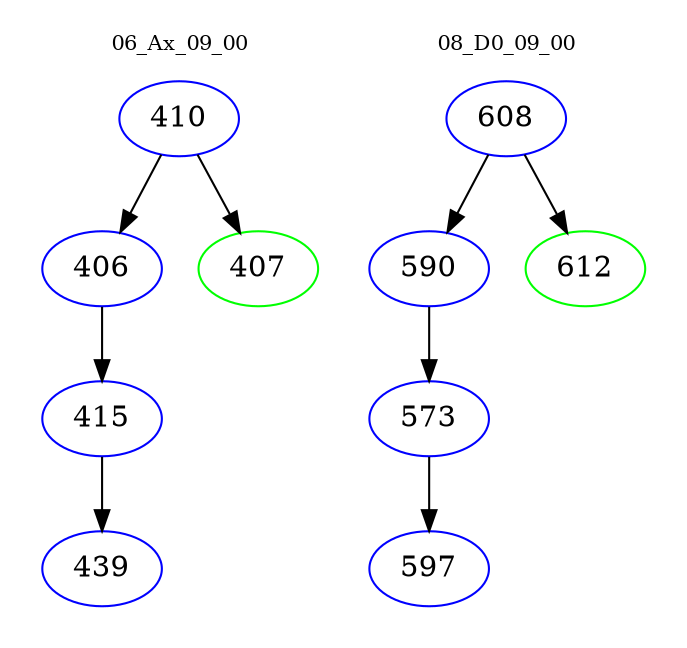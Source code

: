 digraph{
subgraph cluster_0 {
color = white
label = "06_Ax_09_00";
fontsize=10;
T0_410 [label="410", color="blue"]
T0_410 -> T0_406 [color="black"]
T0_406 [label="406", color="blue"]
T0_406 -> T0_415 [color="black"]
T0_415 [label="415", color="blue"]
T0_415 -> T0_439 [color="black"]
T0_439 [label="439", color="blue"]
T0_410 -> T0_407 [color="black"]
T0_407 [label="407", color="green"]
}
subgraph cluster_1 {
color = white
label = "08_D0_09_00";
fontsize=10;
T1_608 [label="608", color="blue"]
T1_608 -> T1_590 [color="black"]
T1_590 [label="590", color="blue"]
T1_590 -> T1_573 [color="black"]
T1_573 [label="573", color="blue"]
T1_573 -> T1_597 [color="black"]
T1_597 [label="597", color="blue"]
T1_608 -> T1_612 [color="black"]
T1_612 [label="612", color="green"]
}
}
